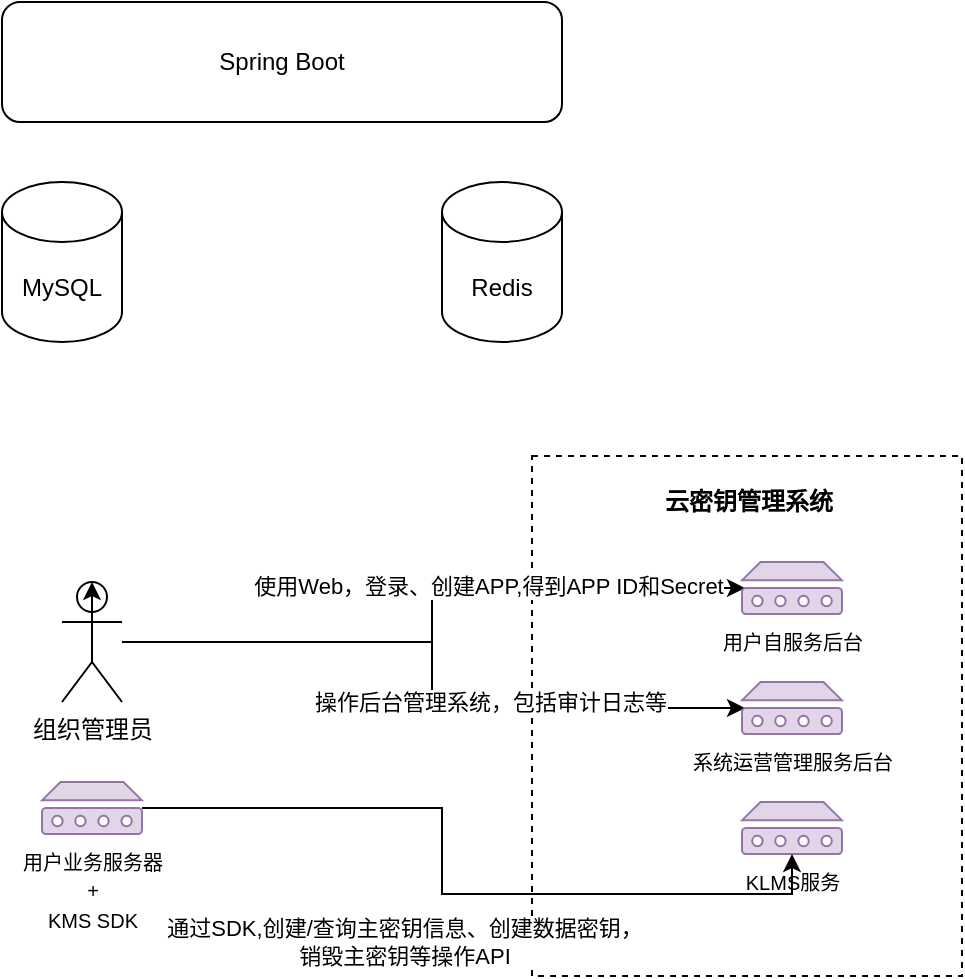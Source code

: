 <mxfile version="14.5.10" type="github">
  <diagram id="Ost19GGUzA_I3IMaP9q7" name="Page-1">
    <mxGraphModel dx="945" dy="1844" grid="1" gridSize="10" guides="1" tooltips="1" connect="1" arrows="1" fold="1" page="1" pageScale="1" pageWidth="827" pageHeight="1169" math="0" shadow="0">
      <root>
        <mxCell id="0" />
        <mxCell id="1" parent="0" />
        <mxCell id="QgCOeL-p_vlZ4WeEQOBY-1" value="" style="rounded=0;whiteSpace=wrap;html=1;dashed=1;" vertex="1" parent="1">
          <mxGeometry x="435" y="-583" width="215" height="260" as="geometry" />
        </mxCell>
        <mxCell id="QgCOeL-p_vlZ4WeEQOBY-2" style="edgeStyle=orthogonalEdgeStyle;rounded=0;orthogonalLoop=1;jettySize=auto;html=1;entryX=0.03;entryY=0.5;entryDx=0;entryDy=0;entryPerimeter=0;" edge="1" parent="1" source="QgCOeL-p_vlZ4WeEQOBY-4" target="QgCOeL-p_vlZ4WeEQOBY-5">
          <mxGeometry relative="1" as="geometry">
            <mxPoint x="420" y="-470" as="targetPoint" />
          </mxGeometry>
        </mxCell>
        <mxCell id="QgCOeL-p_vlZ4WeEQOBY-3" value="使用Web，登录、创建APP,得到APP ID和Secret" style="edgeLabel;html=1;align=center;verticalAlign=middle;resizable=0;points=[];" vertex="1" connectable="0" parent="QgCOeL-p_vlZ4WeEQOBY-2">
          <mxGeometry x="0.241" y="1" relative="1" as="geometry">
            <mxPoint as="offset" />
          </mxGeometry>
        </mxCell>
        <mxCell id="QgCOeL-p_vlZ4WeEQOBY-15" style="edgeStyle=orthogonalEdgeStyle;rounded=0;orthogonalLoop=1;jettySize=auto;html=1;entryX=0.03;entryY=0.5;entryDx=0;entryDy=0;entryPerimeter=0;" edge="1" parent="1" source="QgCOeL-p_vlZ4WeEQOBY-4" target="QgCOeL-p_vlZ4WeEQOBY-13">
          <mxGeometry relative="1" as="geometry" />
        </mxCell>
        <mxCell id="QgCOeL-p_vlZ4WeEQOBY-16" value="操作后台管理系统，包括审计日志等" style="edgeLabel;html=1;align=center;verticalAlign=middle;resizable=0;points=[];" vertex="1" connectable="0" parent="QgCOeL-p_vlZ4WeEQOBY-15">
          <mxGeometry x="0.26" y="3" relative="1" as="geometry">
            <mxPoint as="offset" />
          </mxGeometry>
        </mxCell>
        <mxCell id="QgCOeL-p_vlZ4WeEQOBY-4" value="组织管理员" style="shape=umlActor;verticalLabelPosition=bottom;verticalAlign=top;html=1;outlineConnect=0;" vertex="1" parent="1">
          <mxGeometry x="200" y="-520" width="30" height="60" as="geometry" />
        </mxCell>
        <mxCell id="QgCOeL-p_vlZ4WeEQOBY-5" value="&lt;font size=&quot;1&quot;&gt;用户自服务后台&lt;br&gt;&lt;/font&gt;" style="aspect=fixed;pointerEvents=1;shadow=0;dashed=0;html=1;strokeColor=#9673a6;labelPosition=center;verticalLabelPosition=bottom;verticalAlign=top;align=center;fillColor=#e1d5e7;shape=mxgraph.mscae.enterprise.device" vertex="1" parent="1">
          <mxGeometry x="540" y="-530" width="50" height="26" as="geometry" />
        </mxCell>
        <mxCell id="QgCOeL-p_vlZ4WeEQOBY-6" style="edgeStyle=orthogonalEdgeStyle;rounded=0;orthogonalLoop=1;jettySize=auto;html=1;exitX=0.5;exitY=1;exitDx=0;exitDy=0;exitPerimeter=0;" edge="1" parent="1" source="QgCOeL-p_vlZ4WeEQOBY-5" target="QgCOeL-p_vlZ4WeEQOBY-5">
          <mxGeometry relative="1" as="geometry" />
        </mxCell>
        <mxCell id="QgCOeL-p_vlZ4WeEQOBY-7" value="&lt;span style=&quot;font-size: 12px&quot;&gt;云密钥管理系统&lt;/span&gt;" style="text;strokeColor=none;fillColor=none;html=1;fontSize=24;fontStyle=1;verticalAlign=middle;align=center;dashed=1;" vertex="1" parent="1">
          <mxGeometry x="462.5" y="-584" width="160" height="40" as="geometry" />
        </mxCell>
        <mxCell id="QgCOeL-p_vlZ4WeEQOBY-8" value="&lt;font size=&quot;1&quot;&gt;KLMS服务&lt;br&gt;&lt;/font&gt;" style="aspect=fixed;pointerEvents=1;shadow=0;dashed=0;html=1;strokeColor=#9673a6;labelPosition=center;verticalLabelPosition=bottom;verticalAlign=top;align=center;fillColor=#e1d5e7;shape=mxgraph.mscae.enterprise.device" vertex="1" parent="1">
          <mxGeometry x="540" y="-410" width="50" height="26" as="geometry" />
        </mxCell>
        <mxCell id="QgCOeL-p_vlZ4WeEQOBY-9" style="edgeStyle=orthogonalEdgeStyle;rounded=0;orthogonalLoop=1;jettySize=auto;html=1;entryX=0.5;entryY=1;entryDx=0;entryDy=0;entryPerimeter=0;" edge="1" parent="1" source="QgCOeL-p_vlZ4WeEQOBY-11" target="QgCOeL-p_vlZ4WeEQOBY-8">
          <mxGeometry relative="1" as="geometry" />
        </mxCell>
        <mxCell id="QgCOeL-p_vlZ4WeEQOBY-10" value="通过SDK,创建/查询主密钥信息、创建数据密钥，&lt;br&gt;销毁主密钥等操作API" style="edgeLabel;html=1;align=center;verticalAlign=middle;resizable=0;points=[];" vertex="1" connectable="0" parent="QgCOeL-p_vlZ4WeEQOBY-9">
          <mxGeometry x="0.035" y="4" relative="1" as="geometry">
            <mxPoint x="-27" y="28" as="offset" />
          </mxGeometry>
        </mxCell>
        <mxCell id="QgCOeL-p_vlZ4WeEQOBY-11" value="&lt;font size=&quot;1&quot;&gt;用户业务服务器&lt;br&gt;+&lt;br&gt;KMS SDK&lt;br&gt;&lt;/font&gt;" style="aspect=fixed;pointerEvents=1;shadow=0;dashed=0;html=1;strokeColor=#9673a6;labelPosition=center;verticalLabelPosition=bottom;verticalAlign=top;align=center;fillColor=#e1d5e7;shape=mxgraph.mscae.enterprise.device" vertex="1" parent="1">
          <mxGeometry x="190" y="-420" width="50" height="26" as="geometry" />
        </mxCell>
        <mxCell id="QgCOeL-p_vlZ4WeEQOBY-12" style="edgeStyle=orthogonalEdgeStyle;rounded=0;orthogonalLoop=1;jettySize=auto;html=1;exitX=0.5;exitY=0.5;exitDx=0;exitDy=0;exitPerimeter=0;entryX=0.5;entryY=0;entryDx=0;entryDy=0;entryPerimeter=0;" edge="1" parent="1" source="QgCOeL-p_vlZ4WeEQOBY-4" target="QgCOeL-p_vlZ4WeEQOBY-4">
          <mxGeometry relative="1" as="geometry" />
        </mxCell>
        <mxCell id="QgCOeL-p_vlZ4WeEQOBY-13" value="&lt;font size=&quot;1&quot;&gt;系统运营管理服务后台&lt;br&gt;&lt;/font&gt;" style="aspect=fixed;pointerEvents=1;shadow=0;dashed=0;html=1;strokeColor=#9673a6;labelPosition=center;verticalLabelPosition=bottom;verticalAlign=top;align=center;fillColor=#e1d5e7;shape=mxgraph.mscae.enterprise.device" vertex="1" parent="1">
          <mxGeometry x="540" y="-470" width="50" height="26" as="geometry" />
        </mxCell>
        <mxCell id="QgCOeL-p_vlZ4WeEQOBY-18" value="Spring Boot" style="rounded=1;whiteSpace=wrap;html=1;" vertex="1" parent="1">
          <mxGeometry x="170" y="-810" width="280" height="60" as="geometry" />
        </mxCell>
        <mxCell id="QgCOeL-p_vlZ4WeEQOBY-20" value="MySQL" style="shape=cylinder3;whiteSpace=wrap;html=1;boundedLbl=1;backgroundOutline=1;size=15;" vertex="1" parent="1">
          <mxGeometry x="170" y="-720" width="60" height="80" as="geometry" />
        </mxCell>
        <mxCell id="QgCOeL-p_vlZ4WeEQOBY-21" value="Redis" style="shape=cylinder3;whiteSpace=wrap;html=1;boundedLbl=1;backgroundOutline=1;size=15;" vertex="1" parent="1">
          <mxGeometry x="390" y="-720" width="60" height="80" as="geometry" />
        </mxCell>
      </root>
    </mxGraphModel>
  </diagram>
</mxfile>

